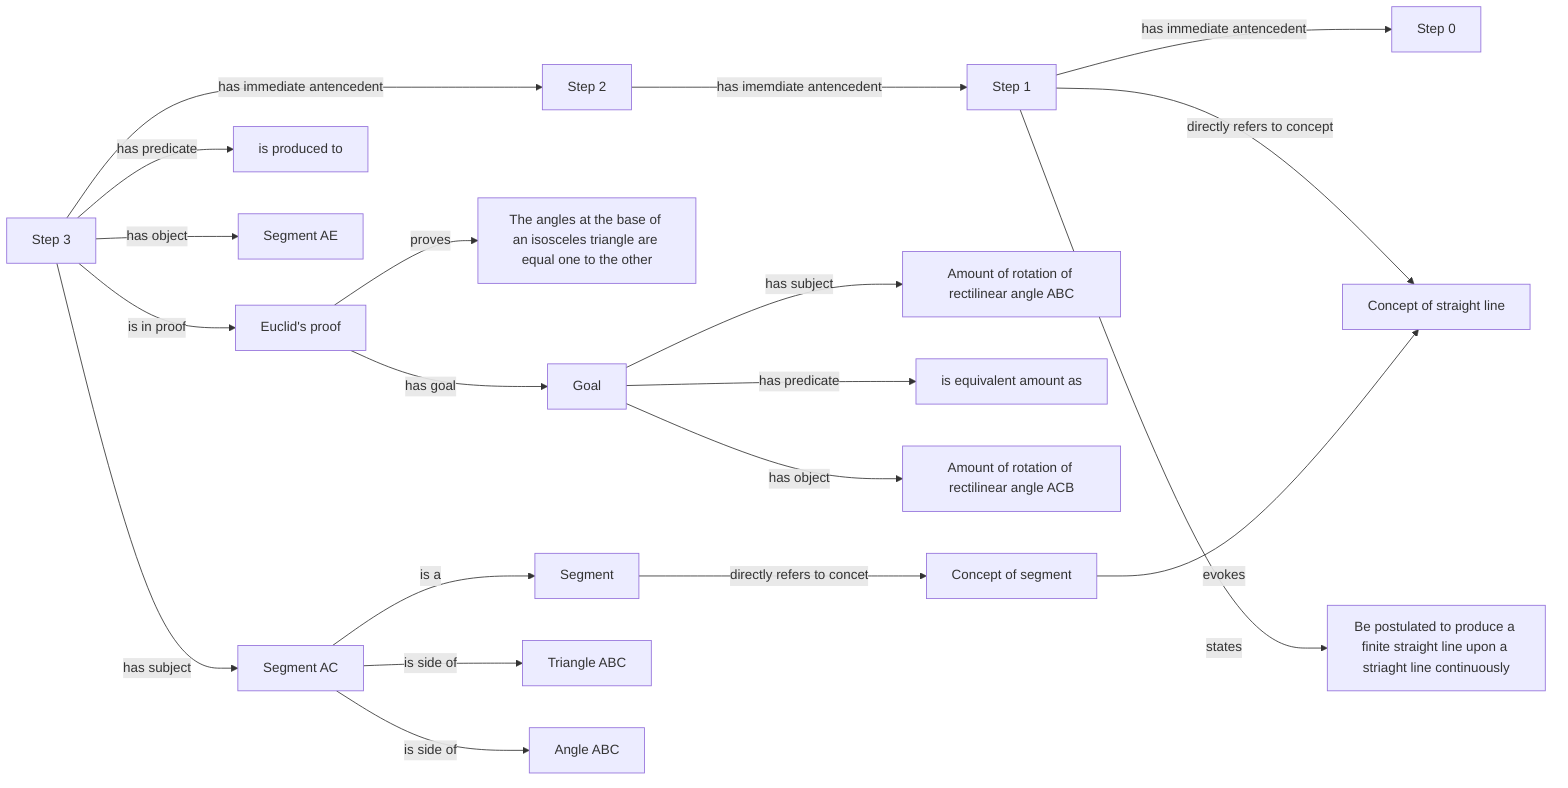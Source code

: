 flowchart LR
    step3[Step 3]--has subject-->segmentAC[Segment AC] ;
    step3--has predicate-->is_produced_to[is produced to] ;
    step3--has object-->segmentAE[Segment AE] ;
    step3--is in proof-->proofEuclid[Euclid's proof] ;
    step3--has immediate antencedent-->step2[Step 2] ;
    step2--has imemdiate antencedent-->step1[Step 1] ;
    step1--has immediate antencedent-->step0[Step 0] ;
    proofEuclid--proves-->theorem[The angles at the base of an isosceles triangle are equal one to the other] ;
    proofEuclid--has goal-->goal[Goal] ;
    goal--has subject-->rotationABC[Amount of rotation of rectilinear angle ABC] ;
    goal--has predicate-->equivalent_amount[is equivalent amount as] ;
    goal--has object-->rotationACB[Amount of rotation of rectilinear angle ACB] ;
    segmentAC--is a-->segment[Segment] ;
    segmentAC--is side of-->triangleABC[Triangle ABC] ;
    segmentAC--is side of-->angleABC[Angle ABC] ;
    segment--directly refers to concet-->conceptSegment[Concept of segment] ;
    conceptSegment--evokes-->conceptStraightLine[Concept of straight line] ;
    step1--states-->postulate2[Be postulated to produce a finite straight line upon a striaght line continuously] ;
    step1--directly refers to concept-->conceptStraightLine ;